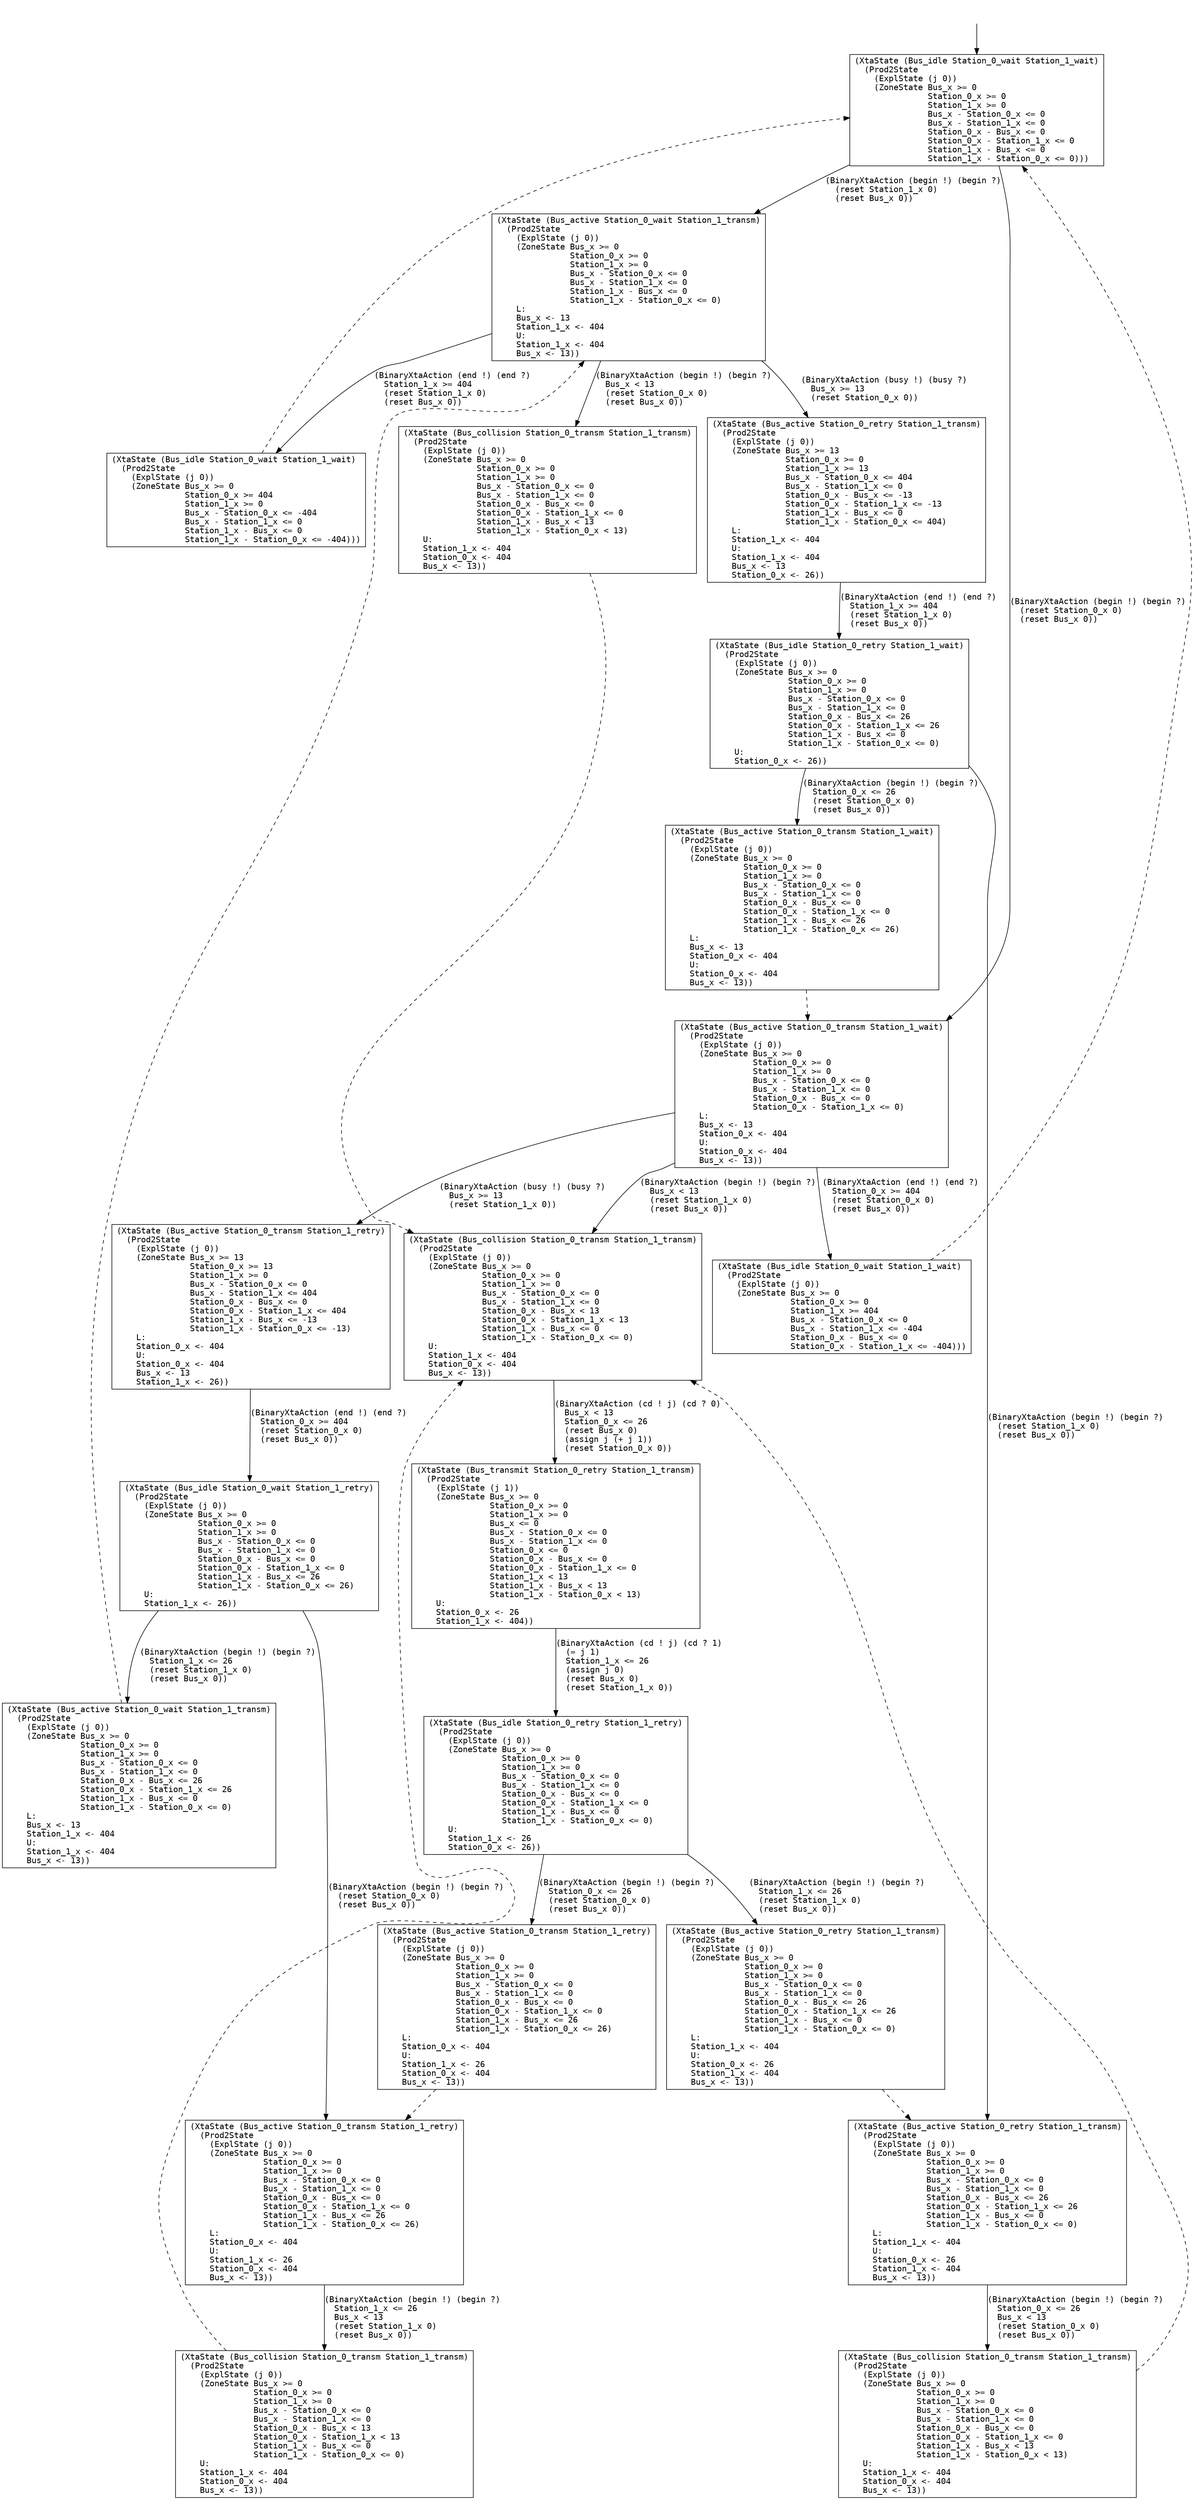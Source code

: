 digraph arg {
	label="";
		node_0 [label="(XtaState (Bus_idle Station_0_wait Station_1_wait)\l  (Prod2State\l    (ExplState (j 0))\l    (ZoneState Bus_x >= 0\l               Station_0_x >= 0\l               Station_1_x >= 0\l               Bus_x - Station_0_x <= 0\l               Bus_x - Station_1_x <= 0\l               Station_0_x - Bus_x <= 0\l               Station_0_x - Station_1_x <= 0\l               Station_1_x - Bus_x <= 0\l               Station_1_x - Station_0_x <= 0)))\l",style="solid,filled",fontname="courier",fillcolor="#FFFFFF",color="#000000",shape=rectangle];
		node_2 [label="(XtaState (Bus_active Station_0_wait Station_1_transm)\l  (Prod2State\l    (ExplState (j 0))\l    (ZoneState Bus_x >= 0\l               Station_0_x >= 0\l               Station_1_x >= 0\l               Bus_x - Station_0_x <= 0\l               Bus_x - Station_1_x <= 0\l               Station_1_x - Bus_x <= 0\l               Station_1_x - Station_0_x <= 0)\l    L:\l    Bus_x <- 13\l    Station_1_x <- 404\l    U:\l    Station_1_x <- 404\l    Bus_x <- 13))\l",style="solid,filled",fontname="courier",fillcolor="#FFFFFF",color="#000000",shape=rectangle];
		node_7 [label="(XtaState (Bus_collision Station_0_transm Station_1_transm)\l  (Prod2State\l    (ExplState (j 0))\l    (ZoneState Bus_x >= 0\l               Station_0_x >= 0\l               Station_1_x >= 0\l               Bus_x - Station_0_x <= 0\l               Bus_x - Station_1_x <= 0\l               Station_0_x - Bus_x <= 0\l               Station_0_x - Station_1_x <= 0\l               Station_1_x - Bus_x < 13\l               Station_1_x - Station_0_x < 13)\l    U:\l    Station_1_x <- 404\l    Station_0_x <- 404\l    Bus_x <- 13))\l",style="solid,filled",fontname="courier",fillcolor="#FFFFFF",color="#000000",shape=rectangle];
		node_5 [label="(XtaState (Bus_collision Station_0_transm Station_1_transm)\l  (Prod2State\l    (ExplState (j 0))\l    (ZoneState Bus_x >= 0\l               Station_0_x >= 0\l               Station_1_x >= 0\l               Bus_x - Station_0_x <= 0\l               Bus_x - Station_1_x <= 0\l               Station_0_x - Bus_x < 13\l               Station_0_x - Station_1_x < 13\l               Station_1_x - Bus_x <= 0\l               Station_1_x - Station_0_x <= 0)\l    U:\l    Station_1_x <- 404\l    Station_0_x <- 404\l    Bus_x <- 13))\l",style="solid,filled",fontname="courier",fillcolor="#FFFFFF",color="#000000",shape=rectangle];
		node_10 [label="(XtaState (Bus_transmit Station_0_retry Station_1_transm)\l  (Prod2State\l    (ExplState (j 1))\l    (ZoneState Bus_x >= 0\l               Station_0_x >= 0\l               Station_1_x >= 0\l               Bus_x <= 0\l               Bus_x - Station_0_x <= 0\l               Bus_x - Station_1_x <= 0\l               Station_0_x <= 0\l               Station_0_x - Bus_x <= 0\l               Station_0_x - Station_1_x <= 0\l               Station_1_x < 13\l               Station_1_x - Bus_x < 13\l               Station_1_x - Station_0_x < 13)\l    U:\l    Station_0_x <- 26\l    Station_1_x <- 404))\l",style="solid,filled",fontname="courier",fillcolor="#FFFFFF",color="#000000",shape=rectangle];
		node_14 [label="(XtaState (Bus_idle Station_0_retry Station_1_retry)\l  (Prod2State\l    (ExplState (j 0))\l    (ZoneState Bus_x >= 0\l               Station_0_x >= 0\l               Station_1_x >= 0\l               Bus_x - Station_0_x <= 0\l               Bus_x - Station_1_x <= 0\l               Station_0_x - Bus_x <= 0\l               Station_0_x - Station_1_x <= 0\l               Station_1_x - Bus_x <= 0\l               Station_1_x - Station_0_x <= 0)\l    U:\l    Station_1_x <- 26\l    Station_0_x <- 26))\l",style="solid,filled",fontname="courier",fillcolor="#FFFFFF",color="#000000",shape=rectangle];
		node_18 [label="(XtaState (Bus_active Station_0_transm Station_1_retry)\l  (Prod2State\l    (ExplState (j 0))\l    (ZoneState Bus_x >= 0\l               Station_0_x >= 0\l               Station_1_x >= 0\l               Bus_x - Station_0_x <= 0\l               Bus_x - Station_1_x <= 0\l               Station_0_x - Bus_x <= 0\l               Station_0_x - Station_1_x <= 0\l               Station_1_x - Bus_x <= 26\l               Station_1_x - Station_0_x <= 26)\l    L:\l    Station_0_x <- 404\l    U:\l    Station_1_x <- 26\l    Station_0_x <- 404\l    Bus_x <- 13))\l",style="solid,filled",fontname="courier",fillcolor="#FFFFFF",color="#000000",shape=rectangle];
		node_12 [label="(XtaState (Bus_active Station_0_transm Station_1_retry)\l  (Prod2State\l    (ExplState (j 0))\l    (ZoneState Bus_x >= 0\l               Station_0_x >= 0\l               Station_1_x >= 0\l               Bus_x - Station_0_x <= 0\l               Bus_x - Station_1_x <= 0\l               Station_0_x - Bus_x <= 0\l               Station_0_x - Station_1_x <= 0\l               Station_1_x - Bus_x <= 26\l               Station_1_x - Station_0_x <= 26)\l    L:\l    Station_0_x <- 404\l    U:\l    Station_1_x <- 26\l    Station_0_x <- 404\l    Bus_x <- 13))\l",style="solid,filled",fontname="courier",fillcolor="#FFFFFF",color="#000000",shape=rectangle];
		node_17 [label="(XtaState (Bus_collision Station_0_transm Station_1_transm)\l  (Prod2State\l    (ExplState (j 0))\l    (ZoneState Bus_x >= 0\l               Station_0_x >= 0\l               Station_1_x >= 0\l               Bus_x - Station_0_x <= 0\l               Bus_x - Station_1_x <= 0\l               Station_0_x - Bus_x < 13\l               Station_0_x - Station_1_x < 13\l               Station_1_x - Bus_x <= 0\l               Station_1_x - Station_0_x <= 0)\l    U:\l    Station_1_x <- 404\l    Station_0_x <- 404\l    Bus_x <- 13))\l",style="solid,filled",fontname="courier",fillcolor="#FFFFFF",color="#000000",shape=rectangle];
		node_19 [label="(XtaState (Bus_active Station_0_retry Station_1_transm)\l  (Prod2State\l    (ExplState (j 0))\l    (ZoneState Bus_x >= 0\l               Station_0_x >= 0\l               Station_1_x >= 0\l               Bus_x - Station_0_x <= 0\l               Bus_x - Station_1_x <= 0\l               Station_0_x - Bus_x <= 26\l               Station_0_x - Station_1_x <= 26\l               Station_1_x - Bus_x <= 0\l               Station_1_x - Station_0_x <= 0)\l    L:\l    Station_1_x <- 404\l    U:\l    Station_0_x <- 26\l    Station_1_x <- 404\l    Bus_x <- 13))\l",style="solid,filled",fontname="courier",fillcolor="#FFFFFF",color="#000000",shape=rectangle];
		node_16 [label="(XtaState (Bus_active Station_0_retry Station_1_transm)\l  (Prod2State\l    (ExplState (j 0))\l    (ZoneState Bus_x >= 0\l               Station_0_x >= 0\l               Station_1_x >= 0\l               Bus_x - Station_0_x <= 0\l               Bus_x - Station_1_x <= 0\l               Station_0_x - Bus_x <= 26\l               Station_0_x - Station_1_x <= 26\l               Station_1_x - Bus_x <= 0\l               Station_1_x - Station_0_x <= 0)\l    L:\l    Station_1_x <- 404\l    U:\l    Station_0_x <- 26\l    Station_1_x <- 404\l    Bus_x <- 13))\l",style="solid,filled",fontname="courier",fillcolor="#FFFFFF",color="#000000",shape=rectangle];
		node_20 [label="(XtaState (Bus_collision Station_0_transm Station_1_transm)\l  (Prod2State\l    (ExplState (j 0))\l    (ZoneState Bus_x >= 0\l               Station_0_x >= 0\l               Station_1_x >= 0\l               Bus_x - Station_0_x <= 0\l               Bus_x - Station_1_x <= 0\l               Station_0_x - Bus_x <= 0\l               Station_0_x - Station_1_x <= 0\l               Station_1_x - Bus_x < 13\l               Station_1_x - Station_0_x < 13)\l    U:\l    Station_1_x <- 404\l    Station_0_x <- 404\l    Bus_x <- 13))\l",style="solid,filled",fontname="courier",fillcolor="#FFFFFF",color="#000000",shape=rectangle];
		node_8 [label="(XtaState (Bus_idle Station_0_wait Station_1_wait)\l  (Prod2State\l    (ExplState (j 0))\l    (ZoneState Bus_x >= 0\l               Station_0_x >= 404\l               Station_1_x >= 0\l               Bus_x - Station_0_x <= -404\l               Bus_x - Station_1_x <= 0\l               Station_1_x - Bus_x <= 0\l               Station_1_x - Station_0_x <= -404)))\l",style="solid,filled",fontname="courier",fillcolor="#FFFFFF",color="#000000",shape=rectangle];
		node_6 [label="(XtaState (Bus_active Station_0_retry Station_1_transm)\l  (Prod2State\l    (ExplState (j 0))\l    (ZoneState Bus_x >= 13\l               Station_0_x >= 0\l               Station_1_x >= 13\l               Bus_x - Station_0_x <= 404\l               Bus_x - Station_1_x <= 0\l               Station_0_x - Bus_x <= -13\l               Station_0_x - Station_1_x <= -13\l               Station_1_x - Bus_x <= 0\l               Station_1_x - Station_0_x <= 404)\l    L:\l    Station_1_x <- 404\l    U:\l    Station_1_x <- 404\l    Bus_x <- 13\l    Station_0_x <- 26))\l",style="solid,filled",fontname="courier",fillcolor="#FFFFFF",color="#000000",shape=rectangle];
		node_11 [label="(XtaState (Bus_idle Station_0_retry Station_1_wait)\l  (Prod2State\l    (ExplState (j 0))\l    (ZoneState Bus_x >= 0\l               Station_0_x >= 0\l               Station_1_x >= 0\l               Bus_x - Station_0_x <= 0\l               Bus_x - Station_1_x <= 0\l               Station_0_x - Bus_x <= 26\l               Station_0_x - Station_1_x <= 26\l               Station_1_x - Bus_x <= 0\l               Station_1_x - Station_0_x <= 0)\l    U:\l    Station_0_x <- 26))\l",style="solid,filled",fontname="courier",fillcolor="#FFFFFF",color="#000000",shape=rectangle];
		node_15 [label="(XtaState (Bus_active Station_0_transm Station_1_wait)\l  (Prod2State\l    (ExplState (j 0))\l    (ZoneState Bus_x >= 0\l               Station_0_x >= 0\l               Station_1_x >= 0\l               Bus_x - Station_0_x <= 0\l               Bus_x - Station_1_x <= 0\l               Station_0_x - Bus_x <= 0\l               Station_0_x - Station_1_x <= 0\l               Station_1_x - Bus_x <= 26\l               Station_1_x - Station_0_x <= 26)\l    L:\l    Bus_x <- 13\l    Station_0_x <- 404\l    U:\l    Station_0_x <- 404\l    Bus_x <- 13))\l",style="solid,filled",fontname="courier",fillcolor="#FFFFFF",color="#000000",shape=rectangle];
		node_1 [label="(XtaState (Bus_active Station_0_transm Station_1_wait)\l  (Prod2State\l    (ExplState (j 0))\l    (ZoneState Bus_x >= 0\l               Station_0_x >= 0\l               Station_1_x >= 0\l               Bus_x - Station_0_x <= 0\l               Bus_x - Station_1_x <= 0\l               Station_0_x - Bus_x <= 0\l               Station_0_x - Station_1_x <= 0)\l    L:\l    Bus_x <- 13\l    Station_0_x <- 404\l    U:\l    Station_0_x <- 404\l    Bus_x <- 13))\l",style="solid,filled",fontname="courier",fillcolor="#FFFFFF",color="#000000",shape=rectangle];
		node_3 [label="(XtaState (Bus_active Station_0_transm Station_1_retry)\l  (Prod2State\l    (ExplState (j 0))\l    (ZoneState Bus_x >= 13\l               Station_0_x >= 13\l               Station_1_x >= 0\l               Bus_x - Station_0_x <= 0\l               Bus_x - Station_1_x <= 404\l               Station_0_x - Bus_x <= 0\l               Station_0_x - Station_1_x <= 404\l               Station_1_x - Bus_x <= -13\l               Station_1_x - Station_0_x <= -13)\l    L:\l    Station_0_x <- 404\l    U:\l    Station_0_x <- 404\l    Bus_x <- 13\l    Station_1_x <- 26))\l",style="solid,filled",fontname="courier",fillcolor="#FFFFFF",color="#000000",shape=rectangle];
		node_9 [label="(XtaState (Bus_idle Station_0_wait Station_1_retry)\l  (Prod2State\l    (ExplState (j 0))\l    (ZoneState Bus_x >= 0\l               Station_0_x >= 0\l               Station_1_x >= 0\l               Bus_x - Station_0_x <= 0\l               Bus_x - Station_1_x <= 0\l               Station_0_x - Bus_x <= 0\l               Station_0_x - Station_1_x <= 0\l               Station_1_x - Bus_x <= 26\l               Station_1_x - Station_0_x <= 26)\l    U:\l    Station_1_x <- 26))\l",style="solid,filled",fontname="courier",fillcolor="#FFFFFF",color="#000000",shape=rectangle];
		node_13 [label="(XtaState (Bus_active Station_0_wait Station_1_transm)\l  (Prod2State\l    (ExplState (j 0))\l    (ZoneState Bus_x >= 0\l               Station_0_x >= 0\l               Station_1_x >= 0\l               Bus_x - Station_0_x <= 0\l               Bus_x - Station_1_x <= 0\l               Station_0_x - Bus_x <= 26\l               Station_0_x - Station_1_x <= 26\l               Station_1_x - Bus_x <= 0\l               Station_1_x - Station_0_x <= 0)\l    L:\l    Bus_x <- 13\l    Station_1_x <- 404\l    U:\l    Station_1_x <- 404\l    Bus_x <- 13))\l",style="solid,filled",fontname="courier",fillcolor="#FFFFFF",color="#000000",shape=rectangle];
		node_4 [label="(XtaState (Bus_idle Station_0_wait Station_1_wait)\l  (Prod2State\l    (ExplState (j 0))\l    (ZoneState Bus_x >= 0\l               Station_0_x >= 0\l               Station_1_x >= 404\l               Bus_x - Station_0_x <= 0\l               Bus_x - Station_1_x <= -404\l               Station_0_x - Bus_x <= 0\l               Station_0_x - Station_1_x <= -404)))\l",style="solid,filled",fontname="courier",fillcolor="#FFFFFF",color="#000000",shape=rectangle];
		phantom_init0 [label="\n",style="solid,filled",fillcolor="#FFFFFF",color="#FFFFFF",shape=ellipse];
	node_0 -> node_2 [label="(BinaryXtaAction (begin !) (begin ?)\l  (reset Station_1_x 0)\l  (reset Bus_x 0))\l",color="#000000",style=solid,fontname="courier"];
	node_0 -> node_1 [label="(BinaryXtaAction (begin !) (begin ?)\l  (reset Station_0_x 0)\l  (reset Bus_x 0))\l",color="#000000",style=solid,fontname="courier"];
	node_2 -> node_7 [label="(BinaryXtaAction (begin !) (begin ?)\l  Bus_x < 13\l  (reset Station_0_x 0)\l  (reset Bus_x 0))\l",color="#000000",style=solid,fontname="courier"];
	node_2 -> node_8 [label="(BinaryXtaAction (end !) (end ?)\l  Station_1_x >= 404\l  (reset Station_1_x 0)\l  (reset Bus_x 0))\l",color="#000000",style=solid,fontname="courier"];
	node_2 -> node_6 [label="(BinaryXtaAction (busy !) (busy ?)\l  Bus_x >= 13\l  (reset Station_0_x 0))\l",color="#000000",style=solid,fontname="courier"];
	node_7 -> node_5 [label="\n",color="#000000",style=dashed,weight="0"];
	node_5 -> node_10 [label="(BinaryXtaAction (cd ! j) (cd ? 0)\l  Bus_x < 13\l  Station_0_x <= 26\l  (reset Bus_x 0)\l  (assign j (+ j 1))\l  (reset Station_0_x 0))\l",color="#000000",style=solid,fontname="courier"];
	node_10 -> node_14 [label="(BinaryXtaAction (cd ! j) (cd ? 1)\l  (= j 1)\l  Station_1_x <= 26\l  (assign j 0)\l  (reset Bus_x 0)\l  (reset Station_1_x 0))\l",color="#000000",style=solid,fontname="courier"];
	node_14 -> node_18 [label="(BinaryXtaAction (begin !) (begin ?)\l  Station_0_x <= 26\l  (reset Station_0_x 0)\l  (reset Bus_x 0))\l",color="#000000",style=solid,fontname="courier"];
	node_14 -> node_19 [label="(BinaryXtaAction (begin !) (begin ?)\l  Station_1_x <= 26\l  (reset Station_1_x 0)\l  (reset Bus_x 0))\l",color="#000000",style=solid,fontname="courier"];
	node_18 -> node_12 [label="\n",color="#000000",style=dashed,weight="0"];
	node_12 -> node_17 [label="(BinaryXtaAction (begin !) (begin ?)\l  Station_1_x <= 26\l  Bus_x < 13\l  (reset Station_1_x 0)\l  (reset Bus_x 0))\l",color="#000000",style=solid,fontname="courier"];
	node_17 -> node_5 [label="\n",color="#000000",style=dashed,weight="0"];
	node_19 -> node_16 [label="\n",color="#000000",style=dashed,weight="0"];
	node_16 -> node_20 [label="(BinaryXtaAction (begin !) (begin ?)\l  Station_0_x <= 26\l  Bus_x < 13\l  (reset Station_0_x 0)\l  (reset Bus_x 0))\l",color="#000000",style=solid,fontname="courier"];
	node_20 -> node_5 [label="\n",color="#000000",style=dashed,weight="0"];
	node_8 -> node_0 [label="\n",color="#000000",style=dashed,weight="0"];
	node_6 -> node_11 [label="(BinaryXtaAction (end !) (end ?)\l  Station_1_x >= 404\l  (reset Station_1_x 0)\l  (reset Bus_x 0))\l",color="#000000",style=solid,fontname="courier"];
	node_11 -> node_15 [label="(BinaryXtaAction (begin !) (begin ?)\l  Station_0_x <= 26\l  (reset Station_0_x 0)\l  (reset Bus_x 0))\l",color="#000000",style=solid,fontname="courier"];
	node_11 -> node_16 [label="(BinaryXtaAction (begin !) (begin ?)\l  (reset Station_1_x 0)\l  (reset Bus_x 0))\l",color="#000000",style=solid,fontname="courier"];
	node_15 -> node_1 [label="\n",color="#000000",style=dashed,weight="0"];
	node_1 -> node_3 [label="(BinaryXtaAction (busy !) (busy ?)\l  Bus_x >= 13\l  (reset Station_1_x 0))\l",color="#000000",style=solid,fontname="courier"];
	node_1 -> node_5 [label="(BinaryXtaAction (begin !) (begin ?)\l  Bus_x < 13\l  (reset Station_1_x 0)\l  (reset Bus_x 0))\l",color="#000000",style=solid,fontname="courier"];
	node_1 -> node_4 [label="(BinaryXtaAction (end !) (end ?)\l  Station_0_x >= 404\l  (reset Station_0_x 0)\l  (reset Bus_x 0))\l",color="#000000",style=solid,fontname="courier"];
	node_3 -> node_9 [label="(BinaryXtaAction (end !) (end ?)\l  Station_0_x >= 404\l  (reset Station_0_x 0)\l  (reset Bus_x 0))\l",color="#000000",style=solid,fontname="courier"];
	node_9 -> node_12 [label="(BinaryXtaAction (begin !) (begin ?)\l  (reset Station_0_x 0)\l  (reset Bus_x 0))\l",color="#000000",style=solid,fontname="courier"];
	node_9 -> node_13 [label="(BinaryXtaAction (begin !) (begin ?)\l  Station_1_x <= 26\l  (reset Station_1_x 0)\l  (reset Bus_x 0))\l",color="#000000",style=solid,fontname="courier"];
	node_13 -> node_2 [label="\n",color="#000000",style=dashed,weight="0"];
	node_4 -> node_0 [label="\n",color="#000000",style=dashed,weight="0"];
	phantom_init0 -> node_0 [label="\n",color="#000000",style=solid];
}